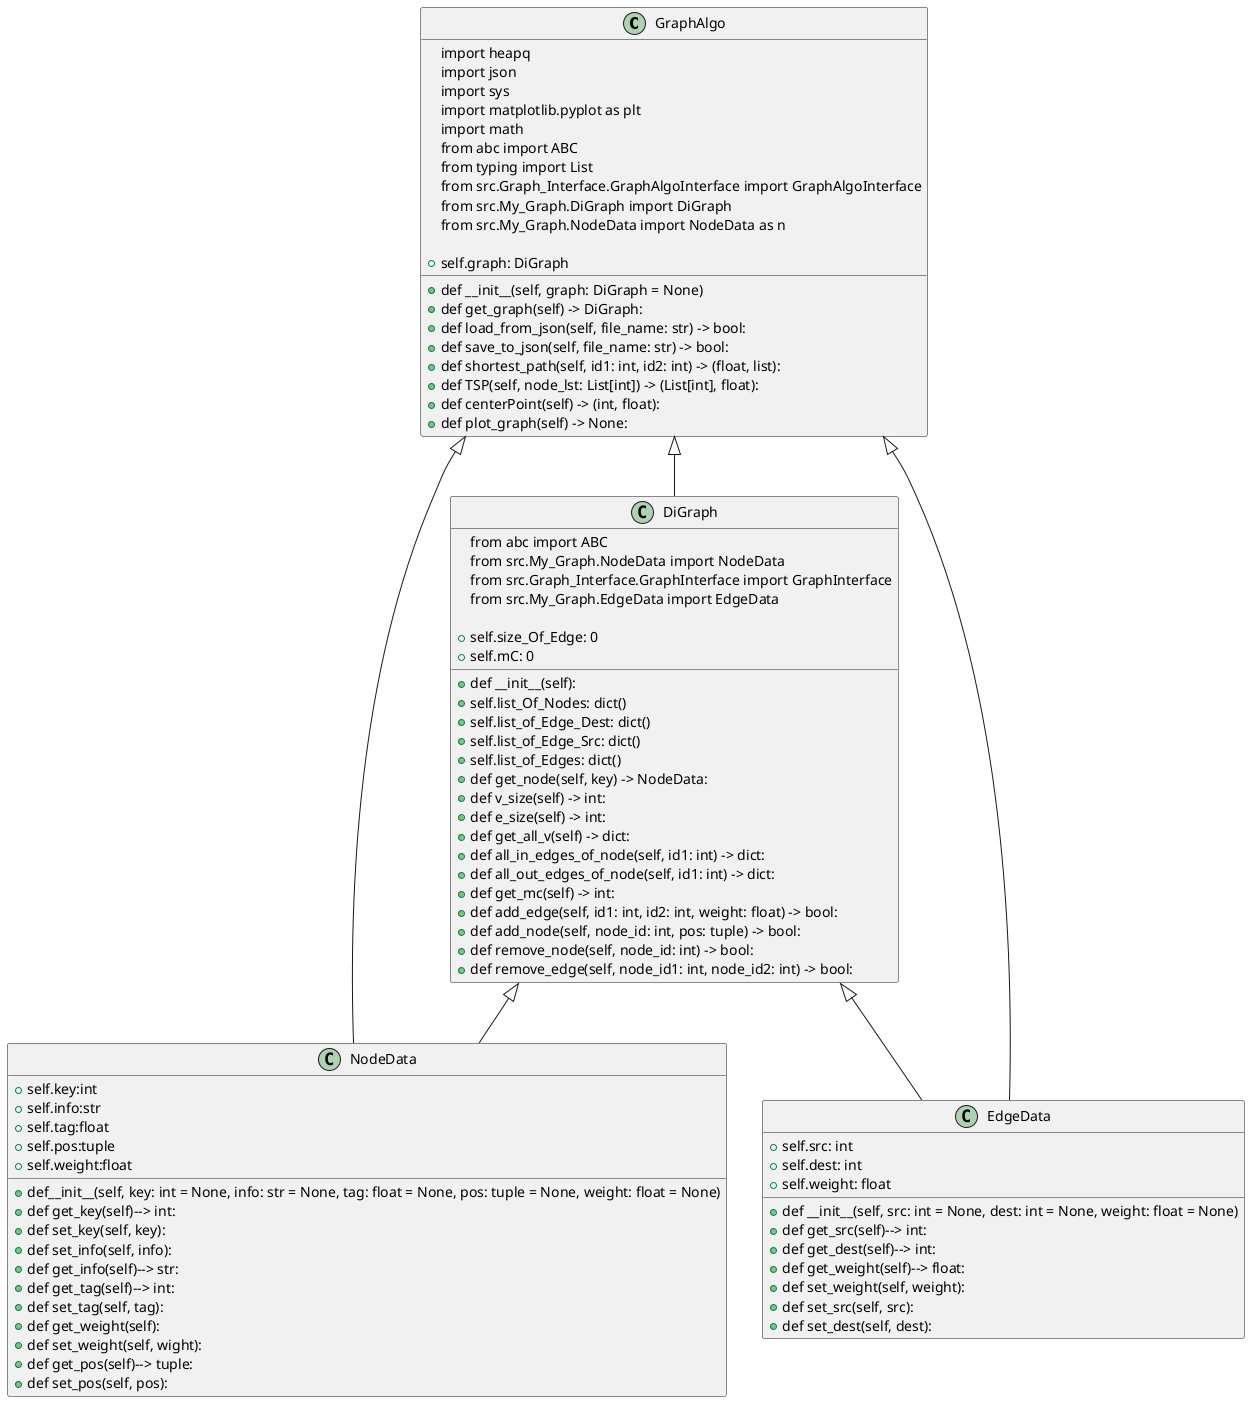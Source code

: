 @startuml
'https://plantuml.com/class-diagram

GraphAlgo <|-- NodeData
GraphAlgo <|-- EdgeData
GraphAlgo <|-- DiGraph

DiGraph <|--EdgeData
DiGraph <|--NodeData

class NodeData {
+ def__init__(self, key: int = None, info: str = None, tag: float = None, pos: tuple = None, weight: float = None)
+       self.key:int
+       self.info:str
+       self.tag:float
+       self.pos:tuple
+       self.weight:float
+ def get_key(self)--> int:
+ def set_key(self, key):
+ def set_info(self, info):
+ def get_info(self)--> str:
+ def get_tag(self)--> int:
+ def set_tag(self, tag):
+ def get_weight(self):
+ def set_weight(self, wight):
+ def get_pos(self)--> tuple:
+ def set_pos(self, pos):
}

class EdgeData {
 +def __init__(self, src: int = None, dest: int = None, weight: float = None)
 +       self.src: int
 +       self.dest: int
 +      self.weight: float
 +def get_src(self)--> int:
 +def get_dest(self)--> int:
 +def get_weight(self)--> float:
 +def set_weight(self, weight):
 +def set_src(self, src):
 +def set_dest(self, dest):
}
class GraphAlgo {
import heapq
import json
import sys
import matplotlib.pyplot as plt
import math
from abc import ABC
from typing import List
from src.Graph_Interface.GraphAlgoInterface import GraphAlgoInterface
from src.My_Graph.DiGraph import DiGraph
from src.My_Graph.NodeData import NodeData as n

 +def __init__(self, graph: DiGraph = None)
 +      self.graph: DiGraph
 +def get_graph(self) -> DiGraph:
 +def load_from_json(self, file_name: str) -> bool:
 +def save_to_json(self, file_name: str) -> bool:
 +def shortest_path(self, id1: int, id2: int) -> (float, list):
 +def TSP(self, node_lst: List[int]) -> (List[int], float):
 +def centerPoint(self) -> (int, float):
 +def plot_graph(self) -> None:
}
class DiGraph {
from abc import ABC
from src.My_Graph.NodeData import NodeData
from src.Graph_Interface.GraphInterface import GraphInterface
from src.My_Graph.EdgeData import EdgeData

+def __init__(self):
+       self.list_Of_Nodes: dict()
+       self.list_of_Edge_Dest: dict()
+       self.list_of_Edge_Src: dict()
+       self.list_of_Edges: dict()
+       self.size_Of_Edge: 0
+       self.mC: 0
+def get_node(self, key) -> NodeData:
+def v_size(self) -> int:
+def e_size(self) -> int:
+def get_all_v(self) -> dict:
+def all_in_edges_of_node(self, id1: int) -> dict:
+def all_out_edges_of_node(self, id1: int) -> dict:
+def get_mc(self) -> int:
+def add_edge(self, id1: int, id2: int, weight: float) -> bool:
+def add_node(self, node_id: int, pos: tuple) -> bool:
+def remove_node(self, node_id: int) -> bool:
+def remove_edge(self, node_id1: int, node_id2: int) -> bool:
}


@enduml